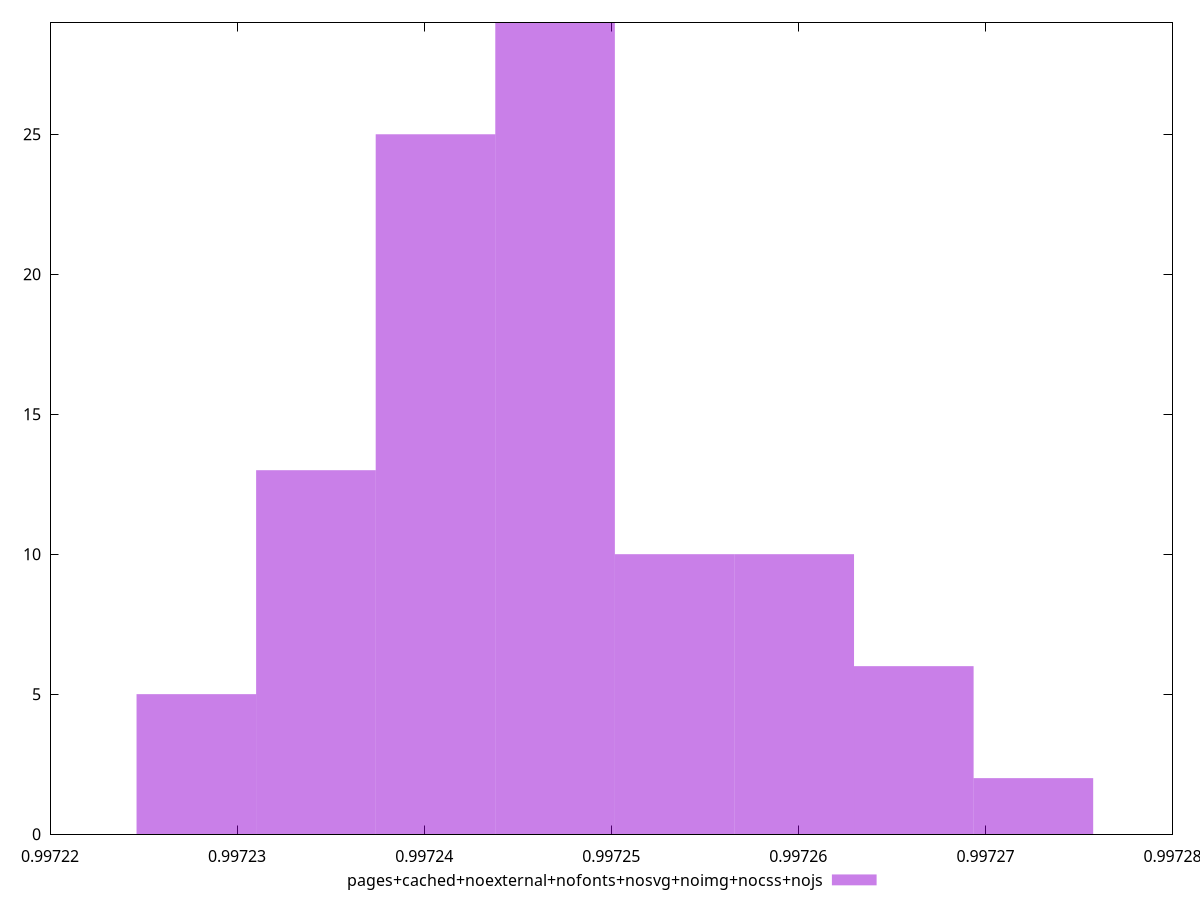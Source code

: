 $_pagesCachedNoexternalNofontsNosvgNoimgNocssNojs <<EOF
0.9972406054702487 25
0.9972597809616435 10
0.9972469973007136 29
0.9972725646225732 2
0.9972661727921083 6
0.997227821809319 5
0.9972533891311786 10
0.9972342136397839 13
EOF
set key outside below
set terminal pngcairo
set output "report_00004_2020-11-02T20-21-41.718Z/performance_score/pages+cached+noexternal+nofonts+nosvg+noimg+nocss+nojs//hist.png"
set yrange [0:29]
set boxwidth 0.000006391830464883852
set style fill transparent solid 0.5 noborder
plot $_pagesCachedNoexternalNofontsNosvgNoimgNocssNojs title "pages+cached+noexternal+nofonts+nosvg+noimg+nocss+nojs" with boxes ,